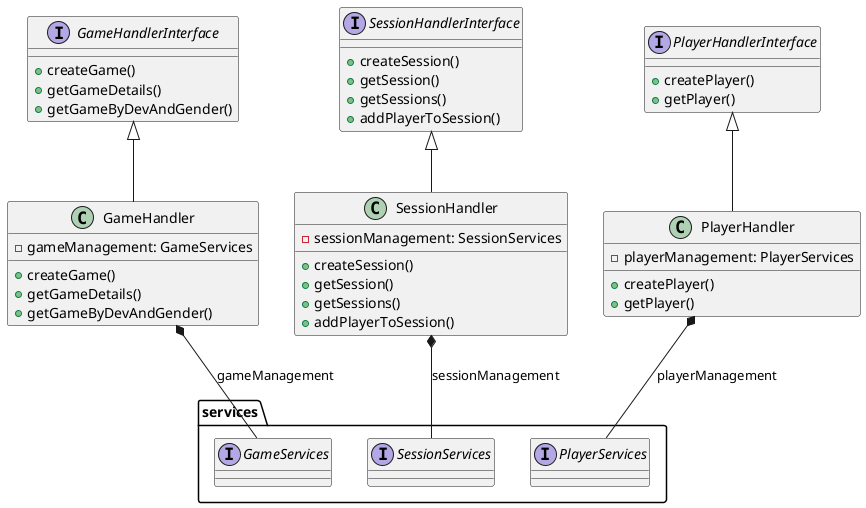 @startuml
'https://plantuml.com/sequence-diagram

Interface GameHandlerInterface {
    +createGame()
    +getGameDetails()
    +getGameByDevAndGender()
}

Interface SessionHandlerInterface {
    +createSession()
    +getSession()
    +getSessions()
    +addPlayerToSession()
}

Interface PlayerHandlerInterface {
    +createPlayer()
    +getPlayer()
}

class GameHandler {
    +createGame()
    +getGameDetails()
    +getGameByDevAndGender()
    - gameManagement: GameServices
}

class SessionHandler {
    +createSession()
    +getSession()
    +getSessions()
    +addPlayerToSession()
    - sessionManagement: SessionServices
}

class PlayerHandler {
    +createPlayer()
    +getPlayer()
    - playerManagement: PlayerServices
}

package services {
    Interface GameServices
    Interface SessionServices
    Interface PlayerServices
}

GameHandlerInterface <|-- GameHandler
SessionHandlerInterface <|-- SessionHandler
PlayerHandlerInterface <|-- PlayerHandler

GameHandler *-- services.GameServices : gameManagement
SessionHandler *-- services.SessionServices : sessionManagement
PlayerHandler *-- services.PlayerServices : playerManagement

@enduml